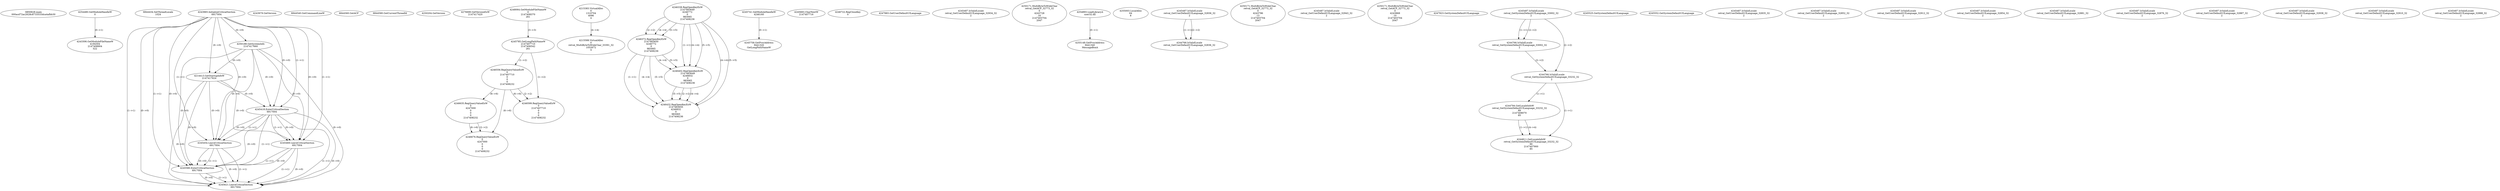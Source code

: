 // Global SCDG with merge call
digraph {
	0 [label="6850628.main
000acd72ac2628c8733533dca4afbb30"]
	1 [label="4254480.GetModuleHandleW
0"]
	2 [label="6844434.SetThreadLocale
1024"]
	3 [label="4243965.InitializeCriticalSection
6917004"]
	4 [label="4243979.GetVersion
"]
	5 [label="4250188.GetSystemInfo
2147417660"]
	3 -> 5 [label="(0-->0)"]
	6 [label="6844540.GetCommandLineW
"]
	7 [label="4214413.GetStartupInfoW
2147417624"]
	3 -> 7 [label="(0-->0)"]
	5 -> 7 [label="(0-->0)"]
	8 [label="6844560.GetACP
"]
	9 [label="6844580.GetCurrentThreadId
"]
	10 [label="4250204.GetVersion
"]
	11 [label="4276690.GetVersionExW
2147417420"]
	12 [label="4243306.GetModuleFileNameW
4194304
2147408904
522"]
	1 -> 12 [label="(0-->1)"]
	13 [label="4248064.GetModuleFileNameW
0
2147408370
261"]
	14 [label="4215383.VirtualAlloc
0
1310704
4096
4"]
	15 [label="4246338.RegOpenKeyExW
2147483649
4246772
0
983065
2147408236"]
	16 [label="4246372.RegOpenKeyExW
2147483650
4246772
0
983065
2147408236"]
	15 -> 16 [label="(2-->2)"]
	15 -> 16 [label="(4-->4)"]
	15 -> 16 [label="(5-->5)"]
	17 [label="4245741.GetModuleHandleW
4246160"]
	18 [label="4245758.GetProcAddress
9441320
GetLongPathNameW"]
	17 -> 18 [label="(0-->1)"]
	19 [label="4245785.GetLongPathNameW
2147407710
2147406542
261"]
	13 -> 19 [label="(3-->3)"]
	20 [label="4245683.CharNextW
2147407716"]
	21 [label="4246556.RegQueryValueExW
0
2147407710
0
0
0
2147408232"]
	19 -> 21 [label="(1-->2)"]
	22 [label="4246599.RegQueryValueExW
0
2147407710
0
0
0
2147408232"]
	19 -> 22 [label="(1-->2)"]
	21 -> 22 [label="(2-->2)"]
	21 -> 22 [label="(6-->6)"]
	23 [label="4246722.RegCloseKey
0"]
	24 [label="4247883.GetUserDefaultUILanguage
"]
	25 [label="4245418.EnterCriticalSection
6917004"]
	3 -> 25 [label="(1-->1)"]
	3 -> 25 [label="(0-->0)"]
	5 -> 25 [label="(0-->0)"]
	7 -> 25 [label="(0-->0)"]
	26 [label="4245469.LeaveCriticalSection
6917004"]
	3 -> 26 [label="(1-->1)"]
	25 -> 26 [label="(1-->1)"]
	3 -> 26 [label="(0-->0)"]
	5 -> 26 [label="(0-->0)"]
	7 -> 26 [label="(0-->0)"]
	25 -> 26 [label="(0-->0)"]
	27 [label="4245487.IsValidLocale
retval_GetUserDefaultUILanguage_32934_32
2"]
	28 [label="4250171.MultiByteToWideChar
retval_GetACP_32773_32
0
4243728
16
2147403704
2047"]
	29 [label="4254893.LoadLibraryA
user32.dll"]
	30 [label="4255003.LocalAlloc
64
8"]
	31 [label="4255148.GetProcAddress
9441340
MessageBoxA"]
	29 -> 31 [label="(0-->1)"]
	32 [label="4246402.RegOpenKeyExW
2147483649
4246832
0
983065
2147408236"]
	15 -> 32 [label="(1-->1)"]
	15 -> 32 [label="(4-->4)"]
	16 -> 32 [label="(4-->4)"]
	15 -> 32 [label="(5-->5)"]
	16 -> 32 [label="(5-->5)"]
	33 [label="4245487.IsValidLocale
retval_GetUserDefaultUILanguage_32836_32
2"]
	34 [label="4250171.MultiByteToWideChar
retval_GetACP_32773_32
0
4243796
13
2147403704
2047"]
	35 [label="4215588.VirtualAlloc
0
retval_MultiByteToWideChar_33391_32
1052672
4"]
	14 -> 35 [label="(4-->4)"]
	36 [label="4246635.RegQueryValueExW
0
4247000
0
0
0
2147408232"]
	21 -> 36 [label="(6-->6)"]
	37 [label="4246676.RegQueryValueExW
0
4247000
0
0
0
2147408232"]
	36 -> 37 [label="(2-->2)"]
	21 -> 37 [label="(6-->6)"]
	36 -> 37 [label="(6-->6)"]
	38 [label="4245487.IsValidLocale
retval_GetUserDefaultUILanguage_32943_32
2"]
	39 [label="4250171.MultiByteToWideChar
retval_GetACP_32773_32
0
4243868
10
2147403704
2047"]
	40 [label="4246432.RegOpenKeyExW
2147483650
4246832
0
983065
2147408236"]
	16 -> 40 [label="(1-->1)"]
	32 -> 40 [label="(2-->2)"]
	15 -> 40 [label="(4-->4)"]
	16 -> 40 [label="(4-->4)"]
	32 -> 40 [label="(4-->4)"]
	15 -> 40 [label="(5-->5)"]
	16 -> 40 [label="(5-->5)"]
	32 -> 40 [label="(5-->5)"]
	41 [label="4245454.LeaveCriticalSection
6917004"]
	3 -> 41 [label="(1-->1)"]
	25 -> 41 [label="(1-->1)"]
	3 -> 41 [label="(0-->0)"]
	5 -> 41 [label="(0-->0)"]
	7 -> 41 [label="(0-->0)"]
	25 -> 41 [label="(0-->0)"]
	42 [label="4247923.GetSystemDefaultUILanguage
"]
	43 [label="4245487.IsValidLocale
retval_GetSystemDefaultUILanguage_33002_32
2"]
	44 [label="4244766.IsValidLocale
retval_GetSystemDefaultUILanguage_33002_32
2"]
	43 -> 44 [label="(1-->1)"]
	43 -> 44 [label="(2-->2)"]
	45 [label="4245525.GetSystemDefaultUILanguage
"]
	46 [label="4245552.GetSystemDefaultUILanguage
"]
	47 [label="4244766.IsValidLocale
retval_GetSystemDefaultUILanguage_33232_32
2"]
	43 -> 47 [label="(2-->2)"]
	44 -> 47 [label="(2-->2)"]
	48 [label="4244794.GetLocaleInfoW
retval_GetSystemDefaultUILanguage_33232_32
89
2147408070
85"]
	47 -> 48 [label="(1-->1)"]
	49 [label="4244811.GetLocaleInfoW
retval_GetSystemDefaultUILanguage_33232_32
90
2147407900
85"]
	47 -> 49 [label="(1-->1)"]
	48 -> 49 [label="(1-->1)"]
	48 -> 49 [label="(4-->4)"]
	50 [label="4245580.EnterCriticalSection
6917004"]
	3 -> 50 [label="(1-->1)"]
	25 -> 50 [label="(1-->1)"]
	26 -> 50 [label="(1-->1)"]
	41 -> 50 [label="(1-->1)"]
	3 -> 50 [label="(0-->0)"]
	5 -> 50 [label="(0-->0)"]
	7 -> 50 [label="(0-->0)"]
	25 -> 50 [label="(0-->0)"]
	26 -> 50 [label="(0-->0)"]
	41 -> 50 [label="(0-->0)"]
	51 [label="4245621.LeaveCriticalSection
6917004"]
	3 -> 51 [label="(1-->1)"]
	25 -> 51 [label="(1-->1)"]
	26 -> 51 [label="(1-->1)"]
	41 -> 51 [label="(1-->1)"]
	50 -> 51 [label="(1-->1)"]
	3 -> 51 [label="(0-->0)"]
	5 -> 51 [label="(0-->0)"]
	7 -> 51 [label="(0-->0)"]
	25 -> 51 [label="(0-->0)"]
	26 -> 51 [label="(0-->0)"]
	41 -> 51 [label="(0-->0)"]
	50 -> 51 [label="(0-->0)"]
	52 [label="4245487.IsValidLocale
retval_GetUserDefaultUILanguage_32835_32
2"]
	53 [label="4245487.IsValidLocale
retval_GetUserDefaultUILanguage_32852_32
2"]
	54 [label="4245487.IsValidLocale
retval_GetUserDefaultUILanguage_32912_32
2"]
	55 [label="4245487.IsValidLocale
retval_GetUserDefaultUILanguage_32854_32
2"]
	56 [label="4244766.IsValidLocale
retval_GetUserDefaultUILanguage_32836_32
2"]
	33 -> 56 [label="(1-->1)"]
	33 -> 56 [label="(2-->2)"]
	57 [label="4245487.IsValidLocale
retval_GetUserDefaultUILanguage_32881_32
2"]
	58 [label="4245487.IsValidLocale
retval_GetUserDefaultUILanguage_32876_32
2"]
	59 [label="4245487.IsValidLocale
retval_GetUserDefaultUILanguage_32887_32
2"]
	60 [label="4245487.IsValidLocale
retval_GetUserDefaultUILanguage_32938_32
2"]
	61 [label="4245487.IsValidLocale
retval_GetUserDefaultUILanguage_32910_32
2"]
	62 [label="4245487.IsValidLocale
retval_GetUserDefaultUILanguage_32888_32
2"]
}
